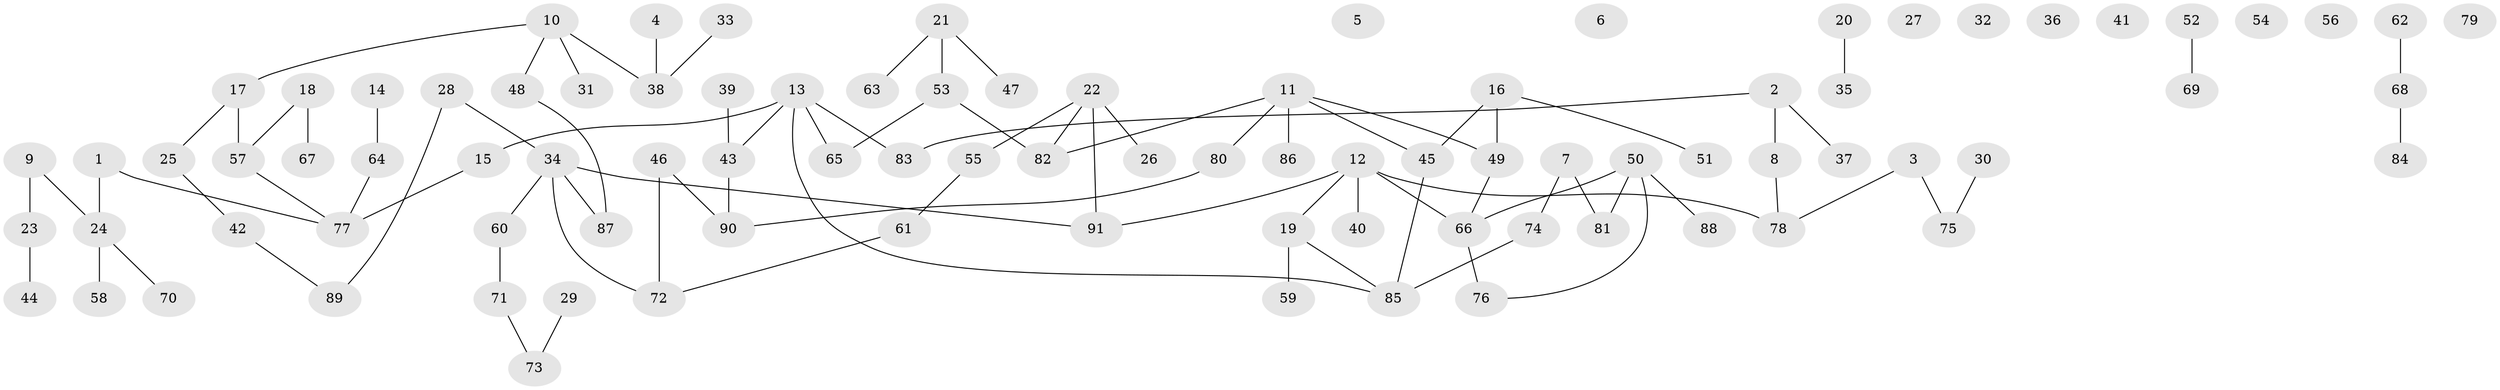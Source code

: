 // coarse degree distribution, {3: 0.19047619047619047, 2: 0.20634920634920634, 1: 0.30158730158730157, 0: 0.15873015873015872, 4: 0.06349206349206349, 5: 0.07936507936507936}
// Generated by graph-tools (version 1.1) at 2025/16/03/04/25 18:16:41]
// undirected, 91 vertices, 90 edges
graph export_dot {
graph [start="1"]
  node [color=gray90,style=filled];
  1;
  2;
  3;
  4;
  5;
  6;
  7;
  8;
  9;
  10;
  11;
  12;
  13;
  14;
  15;
  16;
  17;
  18;
  19;
  20;
  21;
  22;
  23;
  24;
  25;
  26;
  27;
  28;
  29;
  30;
  31;
  32;
  33;
  34;
  35;
  36;
  37;
  38;
  39;
  40;
  41;
  42;
  43;
  44;
  45;
  46;
  47;
  48;
  49;
  50;
  51;
  52;
  53;
  54;
  55;
  56;
  57;
  58;
  59;
  60;
  61;
  62;
  63;
  64;
  65;
  66;
  67;
  68;
  69;
  70;
  71;
  72;
  73;
  74;
  75;
  76;
  77;
  78;
  79;
  80;
  81;
  82;
  83;
  84;
  85;
  86;
  87;
  88;
  89;
  90;
  91;
  1 -- 24;
  1 -- 77;
  2 -- 8;
  2 -- 37;
  2 -- 83;
  3 -- 75;
  3 -- 78;
  4 -- 38;
  7 -- 74;
  7 -- 81;
  8 -- 78;
  9 -- 23;
  9 -- 24;
  10 -- 17;
  10 -- 31;
  10 -- 38;
  10 -- 48;
  11 -- 45;
  11 -- 49;
  11 -- 80;
  11 -- 82;
  11 -- 86;
  12 -- 19;
  12 -- 40;
  12 -- 66;
  12 -- 78;
  12 -- 91;
  13 -- 15;
  13 -- 43;
  13 -- 65;
  13 -- 83;
  13 -- 85;
  14 -- 64;
  15 -- 77;
  16 -- 45;
  16 -- 49;
  16 -- 51;
  17 -- 25;
  17 -- 57;
  18 -- 57;
  18 -- 67;
  19 -- 59;
  19 -- 85;
  20 -- 35;
  21 -- 47;
  21 -- 53;
  21 -- 63;
  22 -- 26;
  22 -- 55;
  22 -- 82;
  22 -- 91;
  23 -- 44;
  24 -- 58;
  24 -- 70;
  25 -- 42;
  28 -- 34;
  28 -- 89;
  29 -- 73;
  30 -- 75;
  33 -- 38;
  34 -- 60;
  34 -- 72;
  34 -- 87;
  34 -- 91;
  39 -- 43;
  42 -- 89;
  43 -- 90;
  45 -- 85;
  46 -- 72;
  46 -- 90;
  48 -- 87;
  49 -- 66;
  50 -- 66;
  50 -- 76;
  50 -- 81;
  50 -- 88;
  52 -- 69;
  53 -- 65;
  53 -- 82;
  55 -- 61;
  57 -- 77;
  60 -- 71;
  61 -- 72;
  62 -- 68;
  64 -- 77;
  66 -- 76;
  68 -- 84;
  71 -- 73;
  74 -- 85;
  80 -- 90;
}

